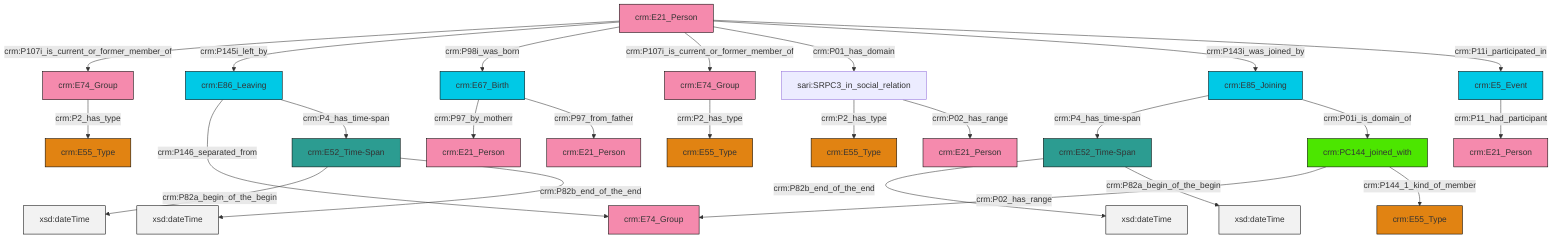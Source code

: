 graph TD
classDef Literal fill:#f2f2f2,stroke:#000000;
classDef CRM_Entity fill:#FFFFFF,stroke:#000000;
classDef Temporal_Entity fill:#00C9E6, stroke:#000000;
classDef Type fill:#E18312, stroke:#000000;
classDef Time-Span fill:#2C9C91, stroke:#000000;
classDef Appellation fill:#FFEB7F, stroke:#000000;
classDef Place fill:#008836, stroke:#000000;
classDef Persistent_Item fill:#B266B2, stroke:#000000;
classDef Conceptual_Object fill:#FFD700, stroke:#000000;
classDef Physical_Thing fill:#D2B48C, stroke:#000000;
classDef Actor fill:#f58aad, stroke:#000000;
classDef PC_Classes fill:#4ce600, stroke:#000000;
classDef Multi fill:#cccccc,stroke:#000000;

2["crm:PC144_joined_with"]:::PC_Classes -->|crm:P02_has_range| 3["crm:E74_Group"]:::Actor
4["crm:E86_Leaving"]:::Temporal_Entity -->|crm:P146_separated_from| 3["crm:E74_Group"]:::Actor
8["crm:E74_Group"]:::Actor -->|crm:P2_has_type| 9["crm:E55_Type"]:::Type
10["crm:E21_Person"]:::Actor -->|crm:P107i_is_current_or_former_member_of| 8["crm:E74_Group"]:::Actor
11["sari:SRPC3_in_social_relation"]:::Default -->|crm:P2_has_type| 13["crm:E55_Type"]:::Type
5["crm:E52_Time-Span"]:::Time-Span -->|crm:P82b_end_of_the_end| 15[xsd:dateTime]:::Literal
4["crm:E86_Leaving"]:::Temporal_Entity -->|crm:P4_has_time-span| 16["crm:E52_Time-Span"]:::Time-Span
10["crm:E21_Person"]:::Actor -->|crm:P145i_left_by| 4["crm:E86_Leaving"]:::Temporal_Entity
10["crm:E21_Person"]:::Actor -->|crm:P98i_was_born| 21["crm:E67_Birth"]:::Temporal_Entity
10["crm:E21_Person"]:::Actor -->|crm:P107i_is_current_or_former_member_of| 22["crm:E74_Group"]:::Actor
10["crm:E21_Person"]:::Actor -->|crm:P01_has_domain| 11["sari:SRPC3_in_social_relation"]:::Default
21["crm:E67_Birth"]:::Temporal_Entity -->|crm:P97_by_motherr| 0["crm:E21_Person"]:::Actor
23["crm:E5_Event"]:::Temporal_Entity -->|crm:P11_had_participant| 25["crm:E21_Person"]:::Actor
16["crm:E52_Time-Span"]:::Time-Span -->|crm:P82a_begin_of_the_begin| 26[xsd:dateTime]:::Literal
22["crm:E74_Group"]:::Actor -->|crm:P2_has_type| 17["crm:E55_Type"]:::Type
11["sari:SRPC3_in_social_relation"]:::Default -->|crm:P02_has_range| 30["crm:E21_Person"]:::Actor
32["crm:E85_Joining"]:::Temporal_Entity -->|crm:P4_has_time-span| 5["crm:E52_Time-Span"]:::Time-Span
16["crm:E52_Time-Span"]:::Time-Span -->|crm:P82b_end_of_the_end| 34[xsd:dateTime]:::Literal
10["crm:E21_Person"]:::Actor -->|crm:P143i_was_joined_by| 32["crm:E85_Joining"]:::Temporal_Entity
21["crm:E67_Birth"]:::Temporal_Entity -->|crm:P97_from_father| 38["crm:E21_Person"]:::Actor
5["crm:E52_Time-Span"]:::Time-Span -->|crm:P82a_begin_of_the_begin| 40[xsd:dateTime]:::Literal
10["crm:E21_Person"]:::Actor -->|crm:P11i_participated_in| 23["crm:E5_Event"]:::Temporal_Entity
32["crm:E85_Joining"]:::Temporal_Entity -->|crm:P01i_is_domain_of| 2["crm:PC144_joined_with"]:::PC_Classes
2["crm:PC144_joined_with"]:::PC_Classes -->|crm:P144_1_kind_of_member| 28["crm:E55_Type"]:::Type